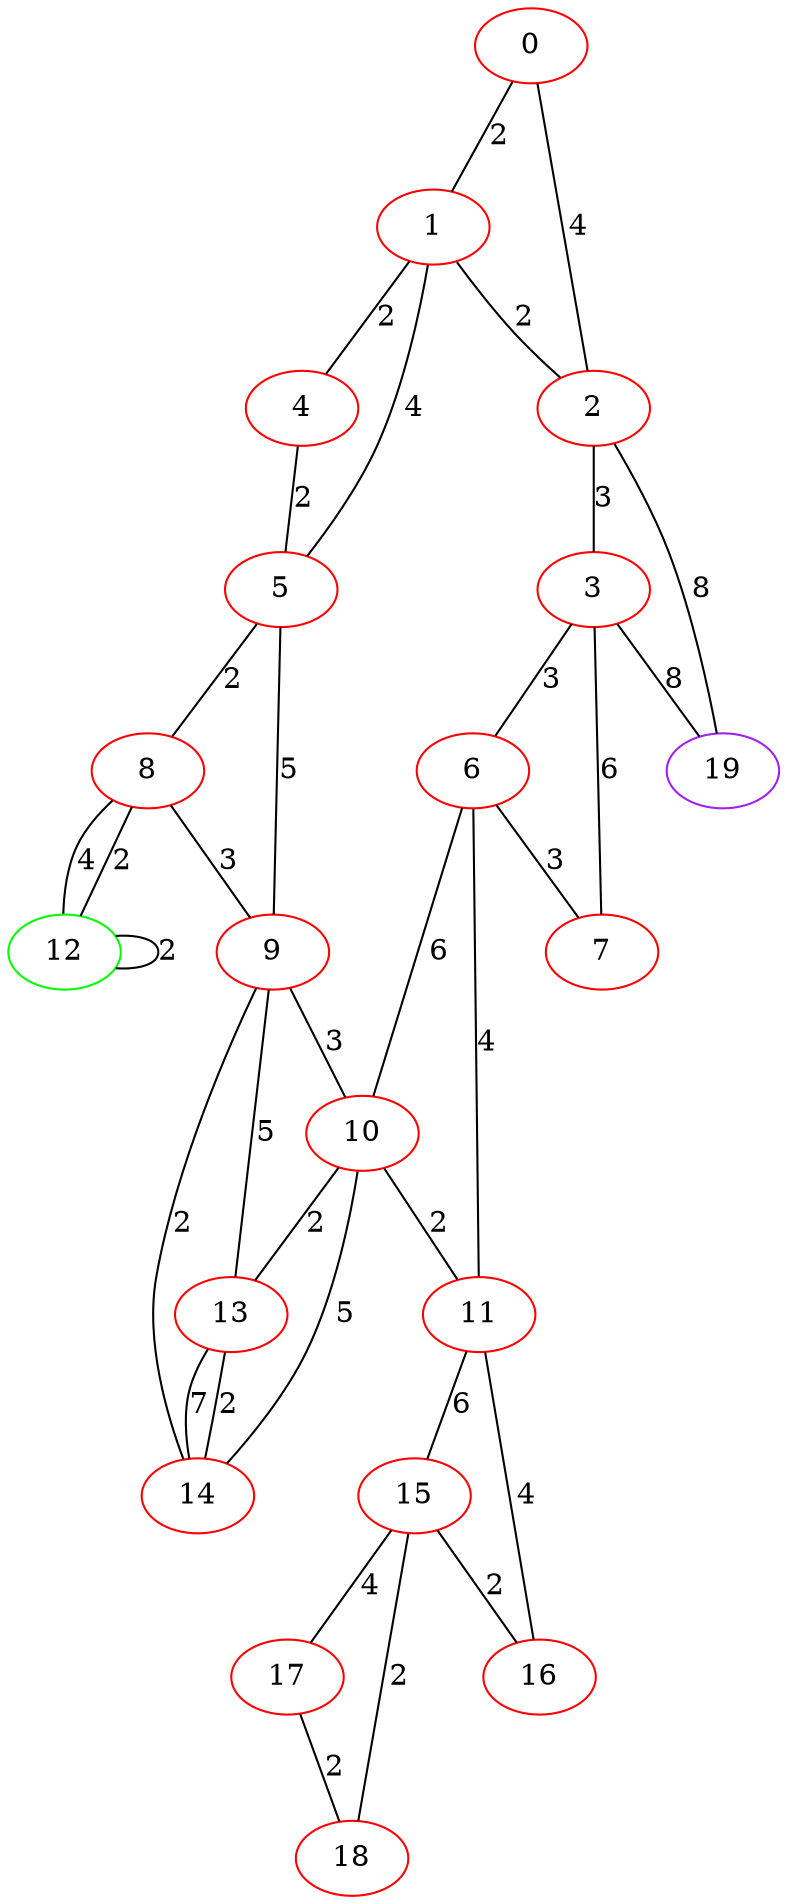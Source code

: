 graph "" {
0 [color=red, weight=1];
1 [color=red, weight=1];
2 [color=red, weight=1];
3 [color=red, weight=1];
4 [color=red, weight=1];
5 [color=red, weight=1];
6 [color=red, weight=1];
7 [color=red, weight=1];
8 [color=red, weight=1];
9 [color=red, weight=1];
10 [color=red, weight=1];
11 [color=red, weight=1];
12 [color=green, weight=2];
13 [color=red, weight=1];
14 [color=red, weight=1];
15 [color=red, weight=1];
16 [color=red, weight=1];
17 [color=red, weight=1];
18 [color=red, weight=1];
19 [color=purple, weight=4];
0 -- 1  [key=0, label=2];
0 -- 2  [key=0, label=4];
1 -- 2  [key=0, label=2];
1 -- 4  [key=0, label=2];
1 -- 5  [key=0, label=4];
2 -- 3  [key=0, label=3];
2 -- 19  [key=0, label=8];
3 -- 19  [key=0, label=8];
3 -- 6  [key=0, label=3];
3 -- 7  [key=0, label=6];
4 -- 5  [key=0, label=2];
5 -- 8  [key=0, label=2];
5 -- 9  [key=0, label=5];
6 -- 10  [key=0, label=6];
6 -- 11  [key=0, label=4];
6 -- 7  [key=0, label=3];
8 -- 9  [key=0, label=3];
8 -- 12  [key=0, label=4];
8 -- 12  [key=1, label=2];
9 -- 10  [key=0, label=3];
9 -- 14  [key=0, label=2];
9 -- 13  [key=0, label=5];
10 -- 14  [key=0, label=5];
10 -- 11  [key=0, label=2];
10 -- 13  [key=0, label=2];
11 -- 16  [key=0, label=4];
11 -- 15  [key=0, label=6];
12 -- 12  [key=0, label=2];
13 -- 14  [key=0, label=2];
13 -- 14  [key=1, label=7];
15 -- 16  [key=0, label=2];
15 -- 17  [key=0, label=4];
15 -- 18  [key=0, label=2];
17 -- 18  [key=0, label=2];
}

